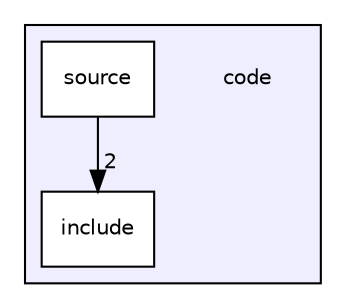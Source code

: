 digraph "code" {
  compound=true
  node [ fontsize="10", fontname="Helvetica"];
  edge [ labelfontsize="10", labelfontname="Helvetica"];
  subgraph clusterdir_050edd66366d13764f98250ef6db77f6 {
    graph [ bgcolor="#eeeeff", pencolor="black", label="" URL="dir_050edd66366d13764f98250ef6db77f6.html"];
    dir_050edd66366d13764f98250ef6db77f6 [shape=plaintext label="code"];
    dir_f8a5fb882cc5ea0f84873b4bfbe1e42c [shape=box label="include" color="black" fillcolor="white" style="filled" URL="dir_f8a5fb882cc5ea0f84873b4bfbe1e42c.html"];
    dir_a55a43e3701336a786915d81b81be99b [shape=box label="source" color="black" fillcolor="white" style="filled" URL="dir_a55a43e3701336a786915d81b81be99b.html"];
  }
  dir_a55a43e3701336a786915d81b81be99b->dir_f8a5fb882cc5ea0f84873b4bfbe1e42c [headlabel="2", labeldistance=1.5 headhref="dir_000002_000001.html"];
}
